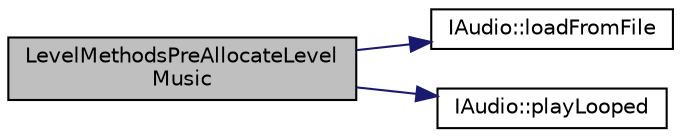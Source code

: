 digraph "LevelMethodsPreAllocateLevelMusic"
{
 // LATEX_PDF_SIZE
  edge [fontname="Helvetica",fontsize="10",labelfontname="Helvetica",labelfontsize="10"];
  node [fontname="Helvetica",fontsize="10",shape=record];
  rankdir="LR";
  Node1 [label="LevelMethodsPreAllocateLevel\lMusic",height=0.2,width=0.4,color="black", fillcolor="grey75", style="filled", fontcolor="black",tooltip="Pre allocates music for a level /summary>"];
  Node1 -> Node2 [color="midnightblue",fontsize="10",style="solid",fontname="Helvetica"];
  Node2 [label="IAudio::loadFromFile",height=0.2,width=0.4,color="black", fillcolor="white", style="filled",URL="$class_i_audio.html#aad468d4ec06ff983ba35ef2e9a50d9e9",tooltip=" "];
  Node1 -> Node3 [color="midnightblue",fontsize="10",style="solid",fontname="Helvetica"];
  Node3 [label="IAudio::playLooped",height=0.2,width=0.4,color="black", fillcolor="white", style="filled",URL="$class_i_audio.html#a4ea93e56b833889d205848503159aeaf",tooltip=" "];
}
